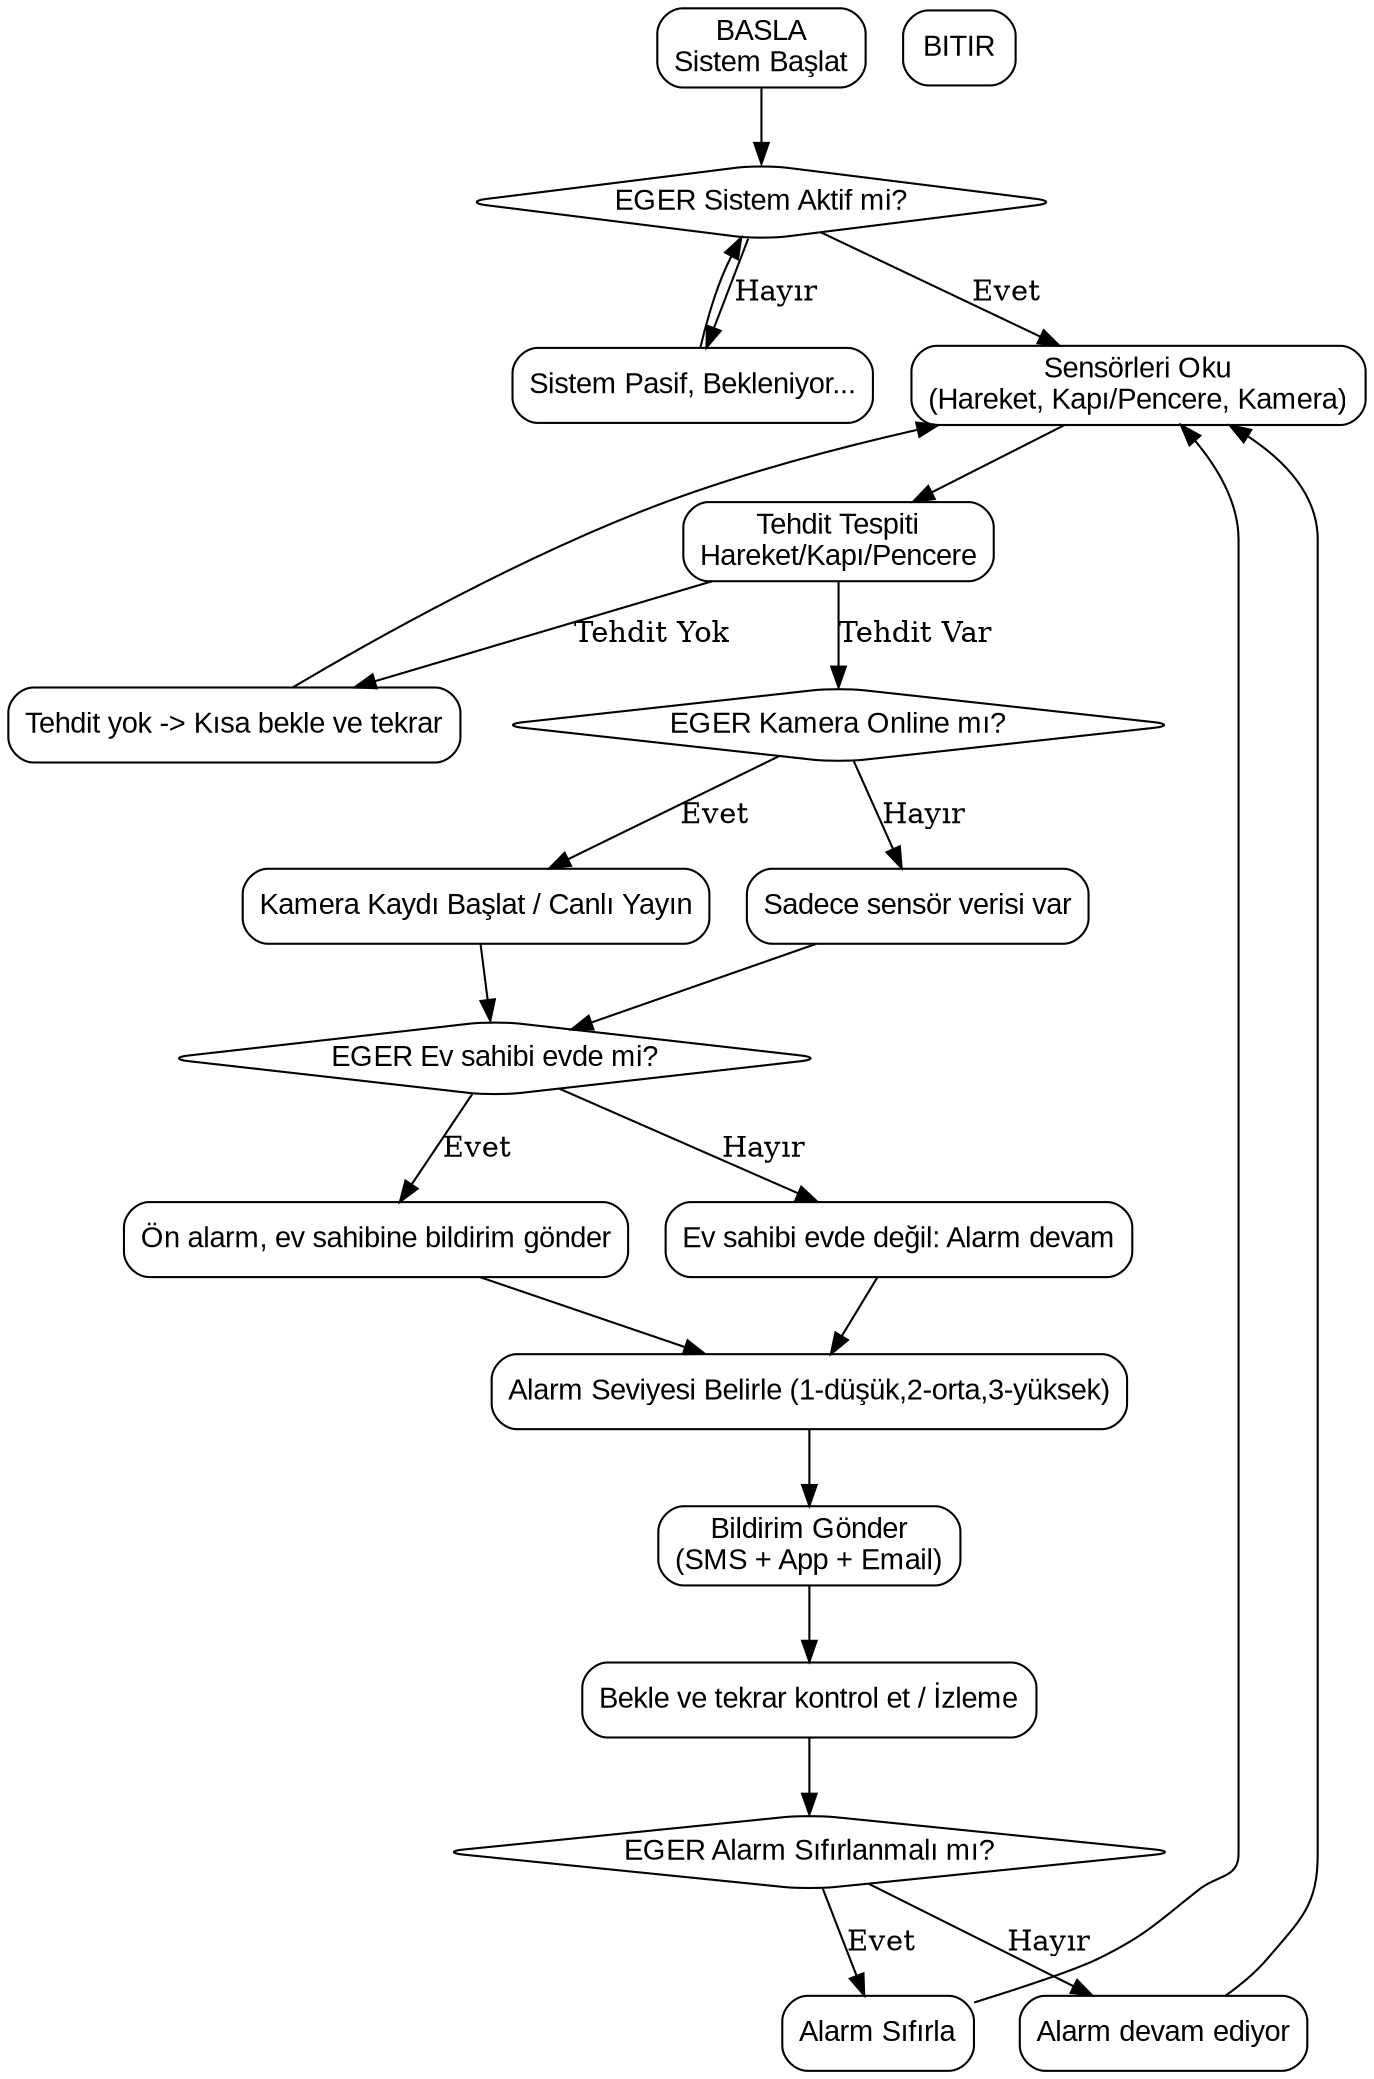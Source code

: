digraph AkilliEvGuvenlik {
  rankdir=TB;
  node [shape=rectangle, style=rounded, fontname="Arial"];

  BASLA [label="BASLA\nSistem Başlat"];
  SistemAktifKontrol [shape=diamond, label="EGER Sistem Aktif mi?"];
  PasifBekle [label="Sistem Pasif, Bekleniyor..."];
  
  SensorOku [label="Sensörleri Oku\n(Hareket, Kapı/Pencere, Kamera)"];
  TehditKontrol [label="Tehdit Tespiti\nHareket/Kapı/Pencere"];
  TehditYok [label="Tehdit yok -> Kısa bekle ve tekrar"];
  
  KameraAktivasyon [shape=diamond, label="EGER Kamera Online mı?"];
  KameraCalistir [label="Kamera Kaydı Başlat / Canlı Yayın"];
  KameraPasif [label="Sadece sensör verisi var"];
  
  YanlisAlarmKontrol [shape=diamond, label="EGER Ev sahibi evde mi?"];
  Evde [label="Ön alarm, ev sahibine bildirim gönder"];
  EvdeDegil [label="Ev sahibi evde değil: Alarm devam"];
  
  AlarmSeviyesi [label="Alarm Seviyesi Belirle (1-düşük,2-orta,3-yüksek)"];
  BildirimGonder [label="Bildirim Gönder\n(SMS + App + Email)"];
  
  BekleTekrar [label="Bekle ve tekrar kontrol et / İzleme"];
  AlarmSifirlaDevam [shape=diamond, label="EGER Alarm Sıfırlanmalı mı?"];
  AlarmSifirla [label="Alarm Sıfırla"];
  AlarmDevam [label="Alarm devam ediyor"];
  
  BITIR [label="BITIR"];

  // Akış bağlantıları
  BASLA -> SistemAktifKontrol;
  SistemAktifKontrol -> SensorOku [label="Evet"];
  SistemAktifKontrol -> PasifBekle [label="Hayır"];
  PasifBekle -> SistemAktifKontrol;
  
  SensorOku -> TehditKontrol;
  TehditKontrol -> TehditYok [label="Tehdit Yok"];
  TehditYok -> SensorOku;
  
  TehditKontrol -> KameraAktivasyon [label="Tehdit Var"];
  KameraAktivasyon -> KameraCalistir [label="Evet"];
  KameraAktivasyon -> KameraPasif [label="Hayır"];
  
  KameraCalistir -> YanlisAlarmKontrol;
  KameraPasif -> YanlisAlarmKontrol;
  
  YanlisAlarmKontrol -> Evde [label="Evet"];
  YanlisAlarmKontrol -> EvdeDegil [label="Hayır"];
  Evde -> AlarmSeviyesi;
  EvdeDegil -> AlarmSeviyesi;
  
  AlarmSeviyesi -> BildirimGonder;
  BildirimGonder -> BekleTekrar;
  BekleTekrar -> AlarmSifirlaDevam;
  
  AlarmSifirlaDevam -> AlarmSifirla [label="Evet"];
  AlarmSifirlaDevam -> AlarmDevam [label="Hayır"];
  
  AlarmSifirla -> SensorOku;
  AlarmDevam -> SensorOku;
}
